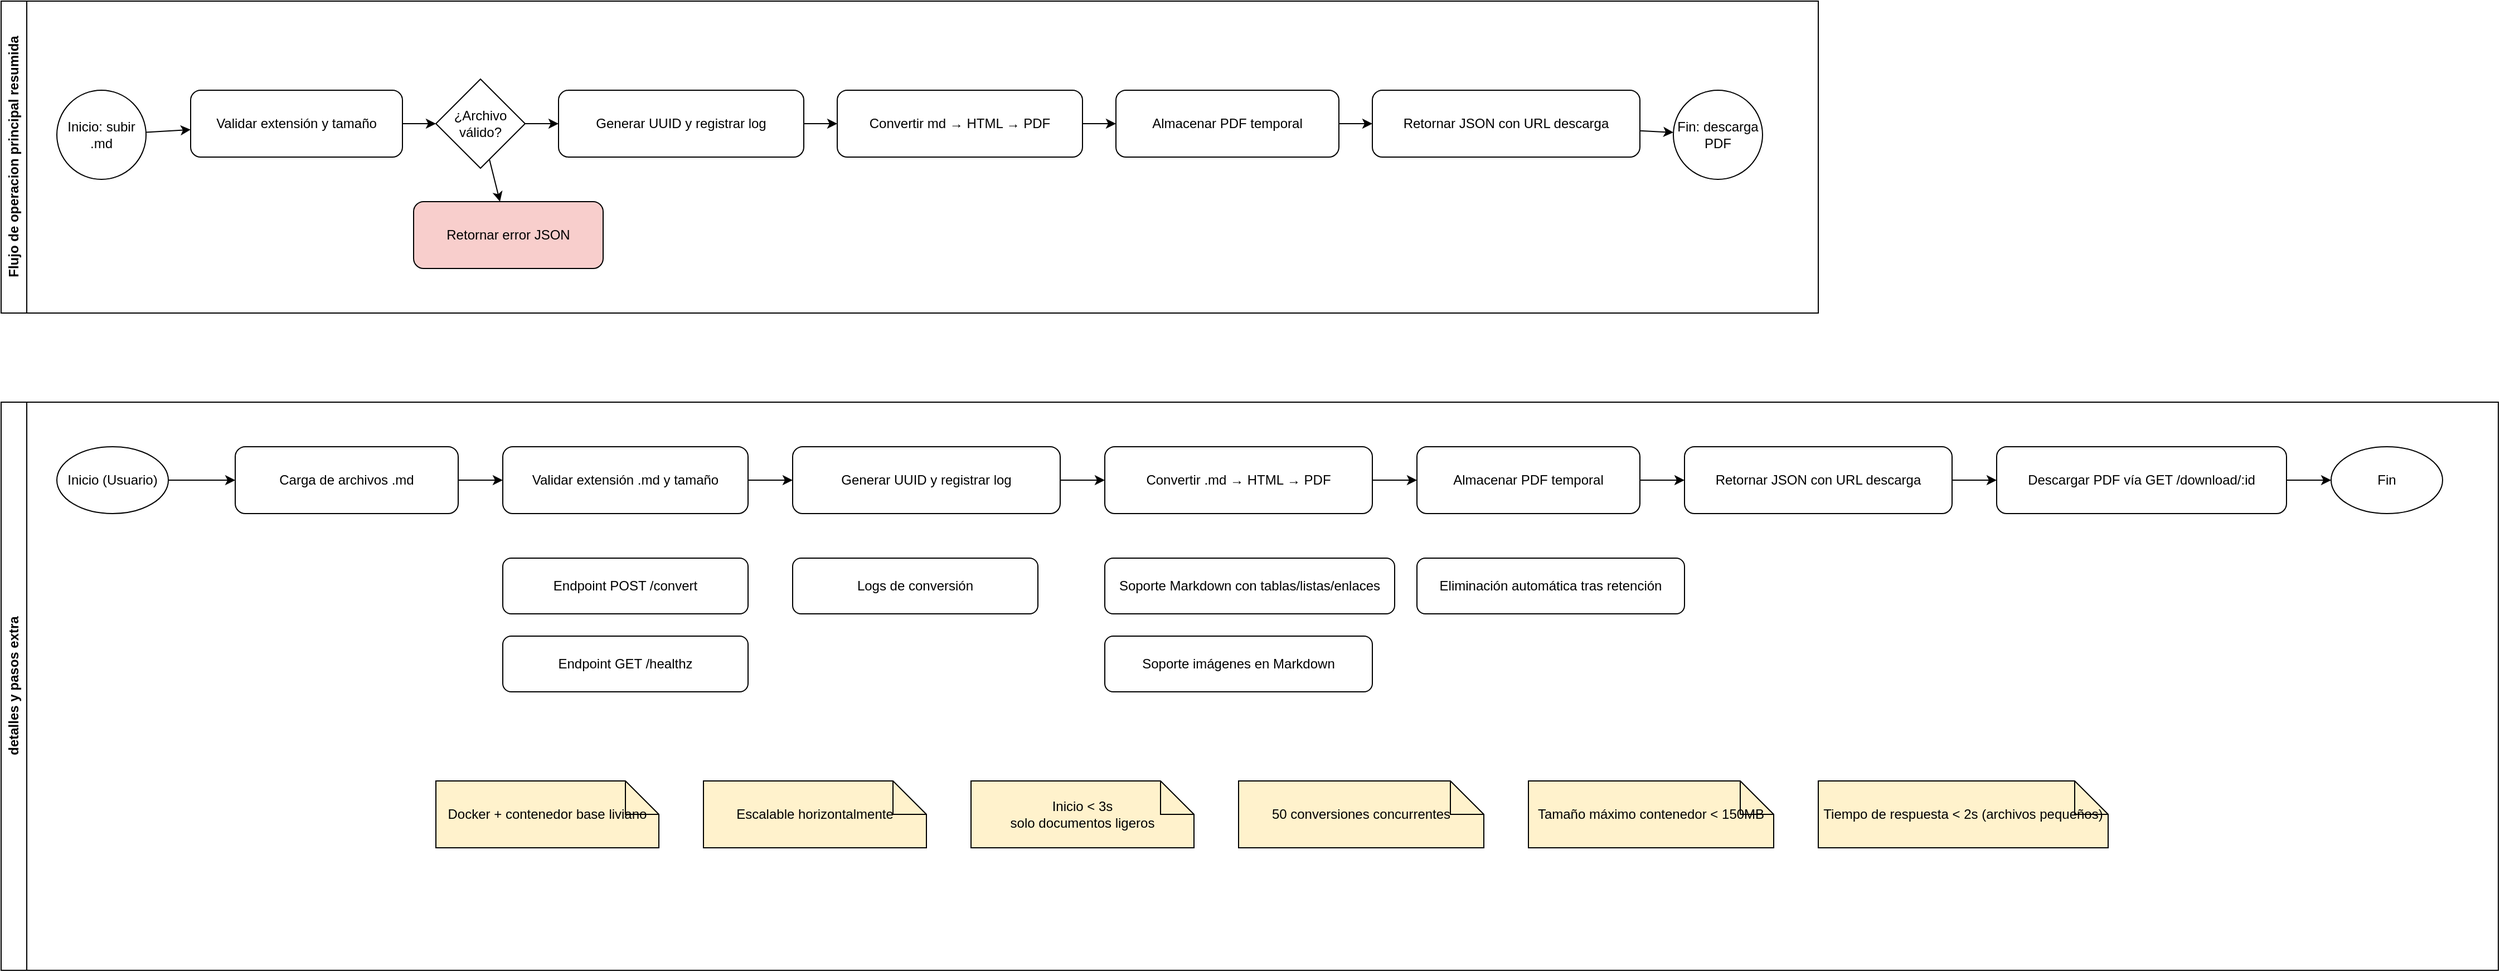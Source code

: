 <mxfile>
    <diagram name="Flujo Principal BPMN" id="bpmnFlowV2">
        <mxGraphModel dx="2472" dy="1722" grid="1" gridSize="10" guides="1" tooltips="1" connect="1" arrows="1" fold="1" page="1" pageScale="1" pageWidth="827" pageHeight="1169" math="0" shadow="0">
            <root>
                <mxCell id="0"/>
                <mxCell id="1" parent="0"/>
                <mxCell id="2" value="Inicio: subir .md" style="ellipse;whiteSpace=wrap;html=1;aspect=fixed;" parent="1" vertex="1">
                    <mxGeometry x="60" y="120" width="80" height="80" as="geometry"/>
                </mxCell>
                <mxCell id="3" value="Validar extensión y tamaño" style="rounded=1;whiteSpace=wrap;html=1;" parent="1" vertex="1">
                    <mxGeometry x="180" y="120" width="190" height="60" as="geometry"/>
                </mxCell>
                <mxCell id="4" value="¿Archivo válido?" style="rhombus;whiteSpace=wrap;html=1;" parent="1" vertex="1">
                    <mxGeometry x="400" y="110" width="80" height="80" as="geometry"/>
                </mxCell>
                <mxCell id="5" value="Retornar error JSON" style="rounded=1;whiteSpace=wrap;html=1;fillColor=#f8cecc;" parent="1" vertex="1">
                    <mxGeometry x="380" y="220" width="170" height="60" as="geometry"/>
                </mxCell>
                <mxCell id="6" value="Generar UUID y registrar log" style="rounded=1;whiteSpace=wrap;html=1;" parent="1" vertex="1">
                    <mxGeometry x="510" y="120" width="220" height="60" as="geometry"/>
                </mxCell>
                <mxCell id="7" value="Convertir md → HTML → PDF" style="rounded=1;whiteSpace=wrap;html=1;" parent="1" vertex="1">
                    <mxGeometry x="760" y="120" width="220" height="60" as="geometry"/>
                </mxCell>
                <mxCell id="8" value="Almacenar PDF temporal" style="rounded=1;whiteSpace=wrap;html=1;" parent="1" vertex="1">
                    <mxGeometry x="1010" y="120" width="200" height="60" as="geometry"/>
                </mxCell>
                <mxCell id="9" value="Retornar JSON con URL descarga" style="rounded=1;whiteSpace=wrap;html=1;" parent="1" vertex="1">
                    <mxGeometry x="1240" y="120" width="240" height="60" as="geometry"/>
                </mxCell>
                <mxCell id="10" value="Fin: descarga PDF" style="ellipse;whiteSpace=wrap;html=1;aspect=fixed;" parent="1" vertex="1">
                    <mxGeometry x="1510" y="120" width="80" height="80" as="geometry"/>
                </mxCell>
                <mxCell id="11" parent="1" source="2" target="3" edge="1">
                    <mxGeometry relative="1" as="geometry"/>
                </mxCell>
                <mxCell id="12" parent="1" source="3" target="4" edge="1">
                    <mxGeometry relative="1" as="geometry"/>
                </mxCell>
                <mxCell id="13" parent="1" source="4" target="5" edge="1">
                    <mxGeometry relative="1" as="geometry"/>
                </mxCell>
                <mxCell id="14" parent="1" source="4" target="6" edge="1">
                    <mxGeometry relative="1" as="geometry"/>
                </mxCell>
                <mxCell id="15" parent="1" source="6" target="7" edge="1">
                    <mxGeometry relative="1" as="geometry"/>
                </mxCell>
                <mxCell id="16" parent="1" source="7" target="8" edge="1">
                    <mxGeometry relative="1" as="geometry"/>
                </mxCell>
                <mxCell id="17" parent="1" source="8" target="9" edge="1">
                    <mxGeometry relative="1" as="geometry"/>
                </mxCell>
                <mxCell id="18" parent="1" source="9" target="10" edge="1">
                    <mxGeometry relative="1" as="geometry"/>
                </mxCell>
                <mxCell id="19" value="Flujo de operacion principal resumida" style="swimlane;horizontal=0;whiteSpace=wrap;html=1;" vertex="1" parent="1">
                    <mxGeometry x="10" y="40" width="1630" height="280" as="geometry"/>
                </mxCell>
                <mxCell id="20" value="Inicio (Usuario)" style="ellipse;whiteSpace=wrap;html=1;aspect=fixed;" vertex="1" parent="1">
                    <mxGeometry x="60" y="440" width="100" height="60" as="geometry"/>
                </mxCell>
                <mxCell id="21" value="Carga de archivos .md" style="rounded=1;whiteSpace=wrap;html=1;" vertex="1" parent="1">
                    <mxGeometry x="220" y="440" width="200" height="60" as="geometry"/>
                </mxCell>
                <mxCell id="22" value="Validar extensión .md y tamaño" style="rounded=1;whiteSpace=wrap;html=1;" vertex="1" parent="1">
                    <mxGeometry x="460" y="440" width="220" height="60" as="geometry"/>
                </mxCell>
                <mxCell id="23" value="Generar UUID y registrar log" style="rounded=1;whiteSpace=wrap;html=1;" vertex="1" parent="1">
                    <mxGeometry x="720" y="440" width="240" height="60" as="geometry"/>
                </mxCell>
                <mxCell id="24" value="Convertir .md → HTML → PDF" style="rounded=1;whiteSpace=wrap;html=1;" vertex="1" parent="1">
                    <mxGeometry x="1000" y="440" width="240" height="60" as="geometry"/>
                </mxCell>
                <mxCell id="25" value="Almacenar PDF temporal" style="rounded=1;whiteSpace=wrap;html=1;" vertex="1" parent="1">
                    <mxGeometry x="1280" y="440" width="200" height="60" as="geometry"/>
                </mxCell>
                <mxCell id="26" value="Retornar JSON con URL descarga" style="rounded=1;whiteSpace=wrap;html=1;" vertex="1" parent="1">
                    <mxGeometry x="1520" y="440" width="240" height="60" as="geometry"/>
                </mxCell>
                <mxCell id="27" value="Descargar PDF vía GET /download/:id" style="rounded=1;whiteSpace=wrap;html=1;" vertex="1" parent="1">
                    <mxGeometry x="1800" y="440" width="260" height="60" as="geometry"/>
                </mxCell>
                <mxCell id="28" value="Fin" style="ellipse;whiteSpace=wrap;html=1;aspect=fixed;" vertex="1" parent="1">
                    <mxGeometry x="2100" y="440" width="100" height="60" as="geometry"/>
                </mxCell>
                <mxCell id="29" edge="1" parent="1" source="20" target="21">
                    <mxGeometry relative="1" as="geometry"/>
                </mxCell>
                <mxCell id="30" edge="1" parent="1" source="21" target="22">
                    <mxGeometry relative="1" as="geometry"/>
                </mxCell>
                <mxCell id="31" edge="1" parent="1" source="22" target="23">
                    <mxGeometry relative="1" as="geometry"/>
                </mxCell>
                <mxCell id="32" edge="1" parent="1" source="23" target="24">
                    <mxGeometry relative="1" as="geometry"/>
                </mxCell>
                <mxCell id="33" edge="1" parent="1" source="24" target="25">
                    <mxGeometry relative="1" as="geometry"/>
                </mxCell>
                <mxCell id="34" edge="1" parent="1" source="25" target="26">
                    <mxGeometry relative="1" as="geometry"/>
                </mxCell>
                <mxCell id="35" edge="1" parent="1" source="26" target="27">
                    <mxGeometry relative="1" as="geometry"/>
                </mxCell>
                <mxCell id="36" edge="1" parent="1" source="27" target="28">
                    <mxGeometry relative="1" as="geometry"/>
                </mxCell>
                <mxCell id="37" value="Endpoint POST /convert" style="rounded=1;whiteSpace=wrap;html=1;" vertex="1" parent="1">
                    <mxGeometry x="460" y="540" width="220" height="50" as="geometry"/>
                </mxCell>
                <mxCell id="38" value="Endpoint GET /healthz" style="rounded=1;whiteSpace=wrap;html=1;" vertex="1" parent="1">
                    <mxGeometry x="460" y="610" width="220" height="50" as="geometry"/>
                </mxCell>
                <mxCell id="39" value="Logs de conversión" style="rounded=1;whiteSpace=wrap;html=1;" vertex="1" parent="1">
                    <mxGeometry x="720" y="540" width="220" height="50" as="geometry"/>
                </mxCell>
                <mxCell id="40" value="Soporte Markdown con tablas/listas/enlaces" style="rounded=1;whiteSpace=wrap;html=1;" vertex="1" parent="1">
                    <mxGeometry x="1000" y="540" width="260" height="50" as="geometry"/>
                </mxCell>
                <mxCell id="41" value="Soporte imágenes en Markdown" style="rounded=1;whiteSpace=wrap;html=1;" vertex="1" parent="1">
                    <mxGeometry x="1000" y="610" width="240" height="50" as="geometry"/>
                </mxCell>
                <mxCell id="42" value="Eliminación automática tras retención" style="rounded=1;whiteSpace=wrap;html=1;" vertex="1" parent="1">
                    <mxGeometry x="1280" y="540" width="240" height="50" as="geometry"/>
                </mxCell>
                <mxCell id="43" value="Docker + contenedor base liviano" style="shape=note;whiteSpace=wrap;html=1;fillColor=#fff2cc;" vertex="1" parent="1">
                    <mxGeometry x="400" y="740" width="200" height="60" as="geometry"/>
                </mxCell>
                <mxCell id="44" value="Escalable horizontalmente" style="shape=note;whiteSpace=wrap;html=1;fillColor=#fff2cc;" vertex="1" parent="1">
                    <mxGeometry x="640" y="740" width="200" height="60" as="geometry"/>
                </mxCell>
                <mxCell id="45" value="Inicio &amp;lt; 3s&lt;br&gt;solo documentos ligeros" style="shape=note;whiteSpace=wrap;html=1;fillColor=#fff2cc;" vertex="1" parent="1">
                    <mxGeometry x="880" y="740" width="200" height="60" as="geometry"/>
                </mxCell>
                <mxCell id="46" value="50 conversiones concurrentes" style="shape=note;whiteSpace=wrap;html=1;fillColor=#fff2cc;" vertex="1" parent="1">
                    <mxGeometry x="1120" y="740" width="220" height="60" as="geometry"/>
                </mxCell>
                <mxCell id="47" value="Tamaño máximo contenedor &lt; 150MB" style="shape=note;whiteSpace=wrap;html=1;fillColor=#fff2cc;" vertex="1" parent="1">
                    <mxGeometry x="1380" y="740" width="220" height="60" as="geometry"/>
                </mxCell>
                <mxCell id="48" value="Tiempo de respuesta &lt; 2s (archivos pequeños)" style="shape=note;whiteSpace=wrap;html=1;fillColor=#fff2cc;" vertex="1" parent="1">
                    <mxGeometry x="1640" y="740" width="260" height="60" as="geometry"/>
                </mxCell>
                <mxCell id="49" value="detalles y pasos extra" style="swimlane;horizontal=0;whiteSpace=wrap;html=1;" vertex="1" parent="1">
                    <mxGeometry x="10" y="400" width="2240" height="510" as="geometry"/>
                </mxCell>
            </root>
        </mxGraphModel>
    </diagram>
</mxfile>